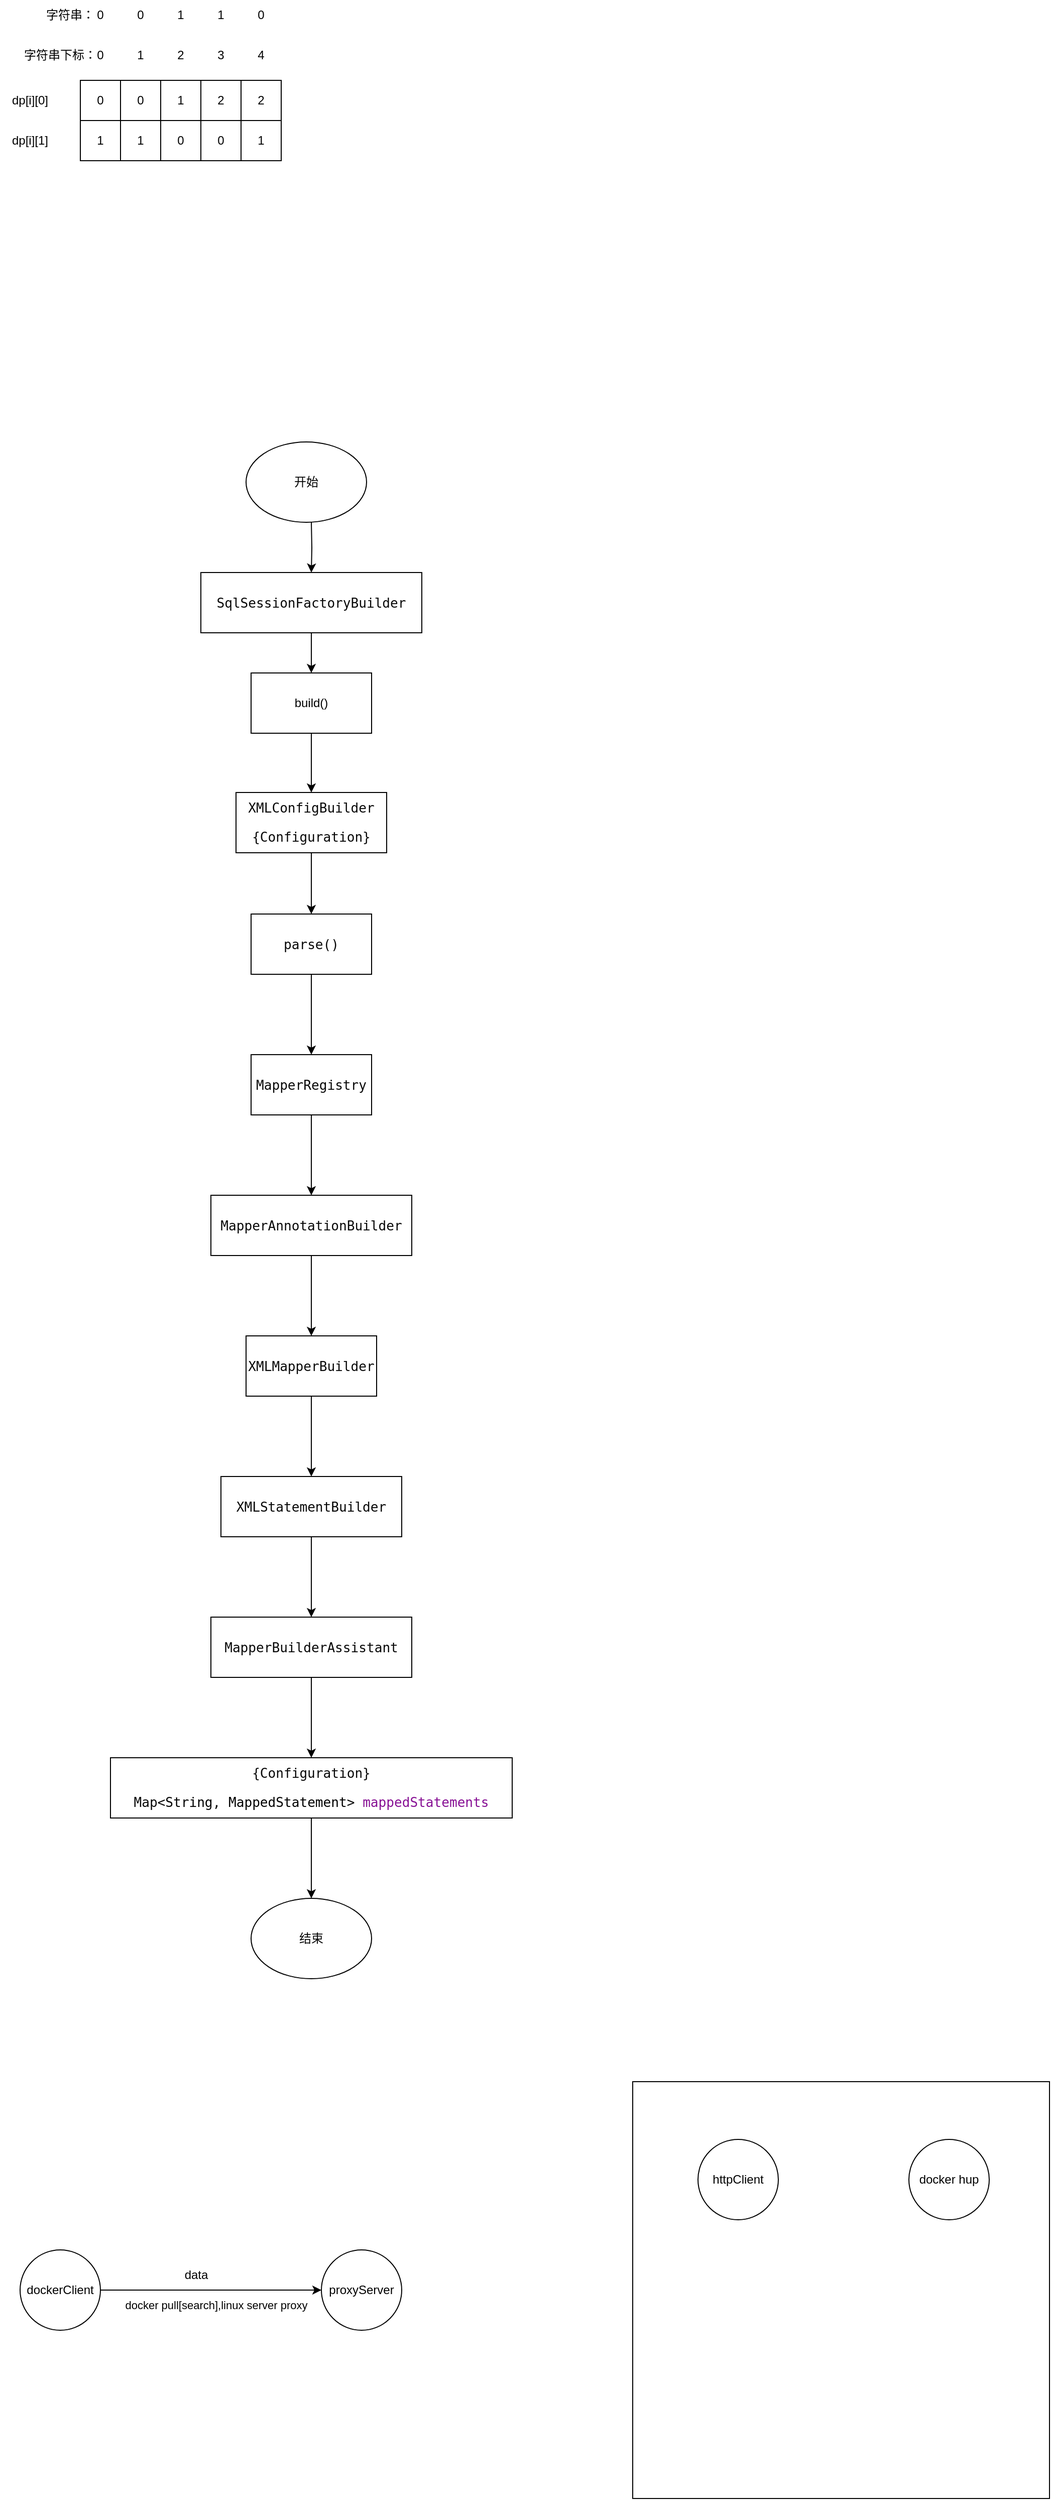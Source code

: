 <mxfile version="24.8.6">
  <diagram name="第 1 页" id="EwZEro1I0RQj5z0Lb-oY">
    <mxGraphModel dx="1050" dy="565" grid="1" gridSize="10" guides="1" tooltips="1" connect="1" arrows="1" fold="1" page="1" pageScale="1" pageWidth="827" pageHeight="1169" math="0" shadow="0">
      <root>
        <mxCell id="0" />
        <mxCell id="1" parent="0" />
        <mxCell id="D62xVc0FRzon4qnq8THJ-23" value="" style="whiteSpace=wrap;html=1;aspect=fixed;" vertex="1" parent="1">
          <mxGeometry x="650" y="2392.5" width="415" height="415" as="geometry" />
        </mxCell>
        <mxCell id="FbIq0hwUkpmo_NCt-8us-2" value="0" style="rounded=0;whiteSpace=wrap;html=1;" parent="1" vertex="1">
          <mxGeometry x="100" y="400" width="40" height="40" as="geometry" />
        </mxCell>
        <mxCell id="FbIq0hwUkpmo_NCt-8us-3" value="0" style="rounded=0;whiteSpace=wrap;html=1;" parent="1" vertex="1">
          <mxGeometry x="140" y="400" width="40" height="40" as="geometry" />
        </mxCell>
        <mxCell id="FbIq0hwUkpmo_NCt-8us-4" value="1" style="rounded=0;whiteSpace=wrap;html=1;" parent="1" vertex="1">
          <mxGeometry x="180" y="400" width="40" height="40" as="geometry" />
        </mxCell>
        <mxCell id="FbIq0hwUkpmo_NCt-8us-5" value="2" style="rounded=0;whiteSpace=wrap;html=1;" parent="1" vertex="1">
          <mxGeometry x="220" y="400" width="40" height="40" as="geometry" />
        </mxCell>
        <mxCell id="FbIq0hwUkpmo_NCt-8us-6" value="1" style="rounded=0;whiteSpace=wrap;html=1;" parent="1" vertex="1">
          <mxGeometry x="100" y="440" width="40" height="40" as="geometry" />
        </mxCell>
        <mxCell id="FbIq0hwUkpmo_NCt-8us-7" value="1" style="rounded=0;whiteSpace=wrap;html=1;" parent="1" vertex="1">
          <mxGeometry x="140" y="440" width="40" height="40" as="geometry" />
        </mxCell>
        <mxCell id="FbIq0hwUkpmo_NCt-8us-8" value="0" style="rounded=0;whiteSpace=wrap;html=1;" parent="1" vertex="1">
          <mxGeometry x="180" y="440" width="40" height="40" as="geometry" />
        </mxCell>
        <mxCell id="FbIq0hwUkpmo_NCt-8us-9" value="dp[i][0]" style="text;html=1;strokeColor=none;fillColor=none;align=center;verticalAlign=middle;whiteSpace=wrap;rounded=0;" parent="1" vertex="1">
          <mxGeometry x="20" y="405" width="60" height="30" as="geometry" />
        </mxCell>
        <mxCell id="FbIq0hwUkpmo_NCt-8us-10" value="0" style="text;html=1;strokeColor=none;fillColor=none;align=center;verticalAlign=middle;whiteSpace=wrap;rounded=0;" parent="1" vertex="1">
          <mxGeometry x="90" y="360" width="60" height="30" as="geometry" />
        </mxCell>
        <mxCell id="FbIq0hwUkpmo_NCt-8us-11" value="1" style="text;html=1;strokeColor=none;fillColor=none;align=center;verticalAlign=middle;whiteSpace=wrap;rounded=0;" parent="1" vertex="1">
          <mxGeometry x="130" y="360" width="60" height="30" as="geometry" />
        </mxCell>
        <mxCell id="FbIq0hwUkpmo_NCt-8us-12" value="2" style="text;html=1;strokeColor=none;fillColor=none;align=center;verticalAlign=middle;whiteSpace=wrap;rounded=0;" parent="1" vertex="1">
          <mxGeometry x="170" y="360" width="60" height="30" as="geometry" />
        </mxCell>
        <mxCell id="FbIq0hwUkpmo_NCt-8us-13" value="3" style="text;html=1;strokeColor=none;fillColor=none;align=center;verticalAlign=middle;whiteSpace=wrap;rounded=0;" parent="1" vertex="1">
          <mxGeometry x="210" y="360" width="60" height="30" as="geometry" />
        </mxCell>
        <mxCell id="FbIq0hwUkpmo_NCt-8us-14" value="1" style="rounded=0;whiteSpace=wrap;html=1;" parent="1" vertex="1">
          <mxGeometry x="260" y="440" width="40" height="40" as="geometry" />
        </mxCell>
        <mxCell id="FbIq0hwUkpmo_NCt-8us-15" value="0" style="rounded=0;whiteSpace=wrap;html=1;" parent="1" vertex="1">
          <mxGeometry x="220" y="440" width="40" height="40" as="geometry" />
        </mxCell>
        <mxCell id="FbIq0hwUkpmo_NCt-8us-16" value="4" style="text;html=1;strokeColor=none;fillColor=none;align=center;verticalAlign=middle;whiteSpace=wrap;rounded=0;" parent="1" vertex="1">
          <mxGeometry x="250" y="360" width="60" height="30" as="geometry" />
        </mxCell>
        <mxCell id="FbIq0hwUkpmo_NCt-8us-17" value="2" style="rounded=0;whiteSpace=wrap;html=1;" parent="1" vertex="1">
          <mxGeometry x="260" y="400" width="40" height="40" as="geometry" />
        </mxCell>
        <mxCell id="FbIq0hwUkpmo_NCt-8us-18" value="dp[i][1]" style="text;html=1;strokeColor=none;fillColor=none;align=center;verticalAlign=middle;whiteSpace=wrap;rounded=0;" parent="1" vertex="1">
          <mxGeometry x="20" y="445" width="60" height="30" as="geometry" />
        </mxCell>
        <mxCell id="FbIq0hwUkpmo_NCt-8us-19" value="字符串下标：" style="text;html=1;strokeColor=none;fillColor=none;align=center;verticalAlign=middle;whiteSpace=wrap;rounded=0;" parent="1" vertex="1">
          <mxGeometry x="40" y="360" width="80" height="30" as="geometry" />
        </mxCell>
        <mxCell id="yXeBYbwdA5rtl3NwEUNn-1" value="字符串：" style="text;html=1;strokeColor=none;fillColor=none;align=center;verticalAlign=middle;whiteSpace=wrap;rounded=0;" parent="1" vertex="1">
          <mxGeometry x="50" y="320" width="80" height="30" as="geometry" />
        </mxCell>
        <mxCell id="yXeBYbwdA5rtl3NwEUNn-2" value="0" style="text;html=1;strokeColor=none;fillColor=none;align=center;verticalAlign=middle;whiteSpace=wrap;rounded=0;" parent="1" vertex="1">
          <mxGeometry x="90" y="320" width="60" height="30" as="geometry" />
        </mxCell>
        <mxCell id="yXeBYbwdA5rtl3NwEUNn-3" value="0" style="text;html=1;strokeColor=none;fillColor=none;align=center;verticalAlign=middle;whiteSpace=wrap;rounded=0;" parent="1" vertex="1">
          <mxGeometry x="130" y="320" width="60" height="30" as="geometry" />
        </mxCell>
        <mxCell id="yXeBYbwdA5rtl3NwEUNn-4" value="1" style="text;html=1;strokeColor=none;fillColor=none;align=center;verticalAlign=middle;whiteSpace=wrap;rounded=0;" parent="1" vertex="1">
          <mxGeometry x="170" y="320" width="60" height="30" as="geometry" />
        </mxCell>
        <mxCell id="yXeBYbwdA5rtl3NwEUNn-5" value="1" style="text;html=1;strokeColor=none;fillColor=none;align=center;verticalAlign=middle;whiteSpace=wrap;rounded=0;" parent="1" vertex="1">
          <mxGeometry x="210" y="320" width="60" height="30" as="geometry" />
        </mxCell>
        <mxCell id="yXeBYbwdA5rtl3NwEUNn-6" value="0" style="text;html=1;strokeColor=none;fillColor=none;align=center;verticalAlign=middle;whiteSpace=wrap;rounded=0;" parent="1" vertex="1">
          <mxGeometry x="250" y="320" width="60" height="30" as="geometry" />
        </mxCell>
        <mxCell id="-tfXJFkTDQrb9iP7ucbI-1" value="" style="edgeStyle=orthogonalEdgeStyle;rounded=0;orthogonalLoop=1;jettySize=auto;html=1;" parent="1" target="-tfXJFkTDQrb9iP7ucbI-3" edge="1">
          <mxGeometry relative="1" as="geometry">
            <mxPoint x="330" y="840" as="sourcePoint" />
          </mxGeometry>
        </mxCell>
        <mxCell id="-tfXJFkTDQrb9iP7ucbI-2" value="" style="edgeStyle=orthogonalEdgeStyle;rounded=0;orthogonalLoop=1;jettySize=auto;html=1;" parent="1" source="-tfXJFkTDQrb9iP7ucbI-3" target="-tfXJFkTDQrb9iP7ucbI-5" edge="1">
          <mxGeometry relative="1" as="geometry" />
        </mxCell>
        <mxCell id="-tfXJFkTDQrb9iP7ucbI-3" value="&lt;div style=&quot;background-color:#ffffff;color:#080808&quot;&gt;&lt;pre style=&quot;font-family:&#39;JetBrains Mono&#39;,monospace;font-size:9.8pt;&quot;&gt;SqlSessionFactoryBuilder&lt;/pre&gt;&lt;/div&gt;" style="whiteSpace=wrap;html=1;" parent="1" vertex="1">
          <mxGeometry x="220" y="890" width="220" height="60" as="geometry" />
        </mxCell>
        <mxCell id="-tfXJFkTDQrb9iP7ucbI-4" value="" style="edgeStyle=orthogonalEdgeStyle;rounded=0;orthogonalLoop=1;jettySize=auto;html=1;" parent="1" source="-tfXJFkTDQrb9iP7ucbI-5" target="-tfXJFkTDQrb9iP7ucbI-7" edge="1">
          <mxGeometry relative="1" as="geometry" />
        </mxCell>
        <mxCell id="-tfXJFkTDQrb9iP7ucbI-5" value="build()" style="whiteSpace=wrap;html=1;" parent="1" vertex="1">
          <mxGeometry x="270" y="990" width="120" height="60" as="geometry" />
        </mxCell>
        <mxCell id="-tfXJFkTDQrb9iP7ucbI-6" value="" style="edgeStyle=orthogonalEdgeStyle;rounded=0;orthogonalLoop=1;jettySize=auto;html=1;" parent="1" source="-tfXJFkTDQrb9iP7ucbI-7" target="-tfXJFkTDQrb9iP7ucbI-9" edge="1">
          <mxGeometry relative="1" as="geometry" />
        </mxCell>
        <mxCell id="-tfXJFkTDQrb9iP7ucbI-7" value="&lt;div style=&quot;background-color:#ffffff;color:#080808&quot;&gt;&lt;pre style=&quot;font-family:&#39;JetBrains Mono&#39;,monospace;font-size:9.8pt;&quot;&gt;XMLConfigBuilder&lt;/pre&gt;&lt;pre style=&quot;font-family:&#39;JetBrains Mono&#39;,monospace;font-size:9.8pt;&quot;&gt;{Configuration}&lt;/pre&gt;&lt;/div&gt;" style="whiteSpace=wrap;html=1;" parent="1" vertex="1">
          <mxGeometry x="255" y="1109" width="150" height="60" as="geometry" />
        </mxCell>
        <mxCell id="-tfXJFkTDQrb9iP7ucbI-8" value="" style="edgeStyle=orthogonalEdgeStyle;rounded=0;orthogonalLoop=1;jettySize=auto;html=1;" parent="1" source="-tfXJFkTDQrb9iP7ucbI-9" target="-tfXJFkTDQrb9iP7ucbI-11" edge="1">
          <mxGeometry relative="1" as="geometry" />
        </mxCell>
        <mxCell id="-tfXJFkTDQrb9iP7ucbI-9" value="&lt;div style=&quot;background-color:#ffffff;color:#080808&quot;&gt;&lt;pre style=&quot;font-family:&#39;JetBrains Mono&#39;,monospace;font-size:9.8pt;&quot;&gt;parse()&lt;/pre&gt;&lt;/div&gt;" style="whiteSpace=wrap;html=1;" parent="1" vertex="1">
          <mxGeometry x="270" y="1230" width="120" height="60" as="geometry" />
        </mxCell>
        <mxCell id="-tfXJFkTDQrb9iP7ucbI-10" value="" style="edgeStyle=orthogonalEdgeStyle;rounded=0;orthogonalLoop=1;jettySize=auto;html=1;" parent="1" source="-tfXJFkTDQrb9iP7ucbI-11" target="-tfXJFkTDQrb9iP7ucbI-13" edge="1">
          <mxGeometry relative="1" as="geometry" />
        </mxCell>
        <mxCell id="-tfXJFkTDQrb9iP7ucbI-11" value="&lt;div style=&quot;background-color:#ffffff;color:#080808&quot;&gt;&lt;pre style=&quot;font-family:&#39;JetBrains Mono&#39;,monospace;font-size:9.8pt;&quot;&gt;MapperRegistry&lt;/pre&gt;&lt;/div&gt;" style="whiteSpace=wrap;html=1;" parent="1" vertex="1">
          <mxGeometry x="270" y="1370" width="120" height="60" as="geometry" />
        </mxCell>
        <mxCell id="-tfXJFkTDQrb9iP7ucbI-12" value="" style="edgeStyle=orthogonalEdgeStyle;rounded=0;orthogonalLoop=1;jettySize=auto;html=1;" parent="1" source="-tfXJFkTDQrb9iP7ucbI-13" target="-tfXJFkTDQrb9iP7ucbI-15" edge="1">
          <mxGeometry relative="1" as="geometry" />
        </mxCell>
        <mxCell id="-tfXJFkTDQrb9iP7ucbI-13" value="&lt;div style=&quot;background-color:#ffffff;color:#080808&quot;&gt;&lt;pre style=&quot;font-family:&#39;JetBrains Mono&#39;,monospace;font-size:9.8pt;&quot;&gt;MapperAnnotationBuilder&lt;/pre&gt;&lt;/div&gt;" style="whiteSpace=wrap;html=1;" parent="1" vertex="1">
          <mxGeometry x="230" y="1510" width="200" height="60" as="geometry" />
        </mxCell>
        <mxCell id="-tfXJFkTDQrb9iP7ucbI-14" value="" style="edgeStyle=orthogonalEdgeStyle;rounded=0;orthogonalLoop=1;jettySize=auto;html=1;" parent="1" source="-tfXJFkTDQrb9iP7ucbI-15" target="-tfXJFkTDQrb9iP7ucbI-16" edge="1">
          <mxGeometry relative="1" as="geometry" />
        </mxCell>
        <mxCell id="-tfXJFkTDQrb9iP7ucbI-15" value="&lt;div style=&quot;background-color:#ffffff;color:#080808&quot;&gt;&lt;pre style=&quot;font-family:&#39;JetBrains Mono&#39;,monospace;font-size:9.8pt;&quot;&gt;XMLMapperBuilder&lt;/pre&gt;&lt;/div&gt;" style="whiteSpace=wrap;html=1;" parent="1" vertex="1">
          <mxGeometry x="265" y="1650" width="130" height="60" as="geometry" />
        </mxCell>
        <mxCell id="-tfXJFkTDQrb9iP7ucbI-19" value="" style="edgeStyle=orthogonalEdgeStyle;rounded=0;orthogonalLoop=1;jettySize=auto;html=1;" parent="1" source="-tfXJFkTDQrb9iP7ucbI-16" target="-tfXJFkTDQrb9iP7ucbI-18" edge="1">
          <mxGeometry relative="1" as="geometry" />
        </mxCell>
        <mxCell id="-tfXJFkTDQrb9iP7ucbI-16" value="&lt;div style=&quot;background-color:#ffffff;color:#080808&quot;&gt;&lt;pre style=&quot;font-family:&#39;JetBrains Mono&#39;,monospace;font-size:9.8pt;&quot;&gt;XMLStatementBuilder&lt;/pre&gt;&lt;/div&gt;" style="whiteSpace=wrap;html=1;" parent="1" vertex="1">
          <mxGeometry x="240" y="1790" width="180" height="60" as="geometry" />
        </mxCell>
        <mxCell id="-tfXJFkTDQrb9iP7ucbI-17" value="开始" style="ellipse;whiteSpace=wrap;html=1;" parent="1" vertex="1">
          <mxGeometry x="265" y="760" width="120" height="80" as="geometry" />
        </mxCell>
        <mxCell id="-tfXJFkTDQrb9iP7ucbI-21" value="" style="edgeStyle=orthogonalEdgeStyle;rounded=0;orthogonalLoop=1;jettySize=auto;html=1;" parent="1" source="-tfXJFkTDQrb9iP7ucbI-18" target="-tfXJFkTDQrb9iP7ucbI-20" edge="1">
          <mxGeometry relative="1" as="geometry" />
        </mxCell>
        <mxCell id="-tfXJFkTDQrb9iP7ucbI-18" value="&lt;div style=&quot;background-color:#ffffff;color:#080808&quot;&gt;&lt;pre style=&quot;font-family:&#39;JetBrains Mono&#39;,monospace;font-size:9.8pt;&quot;&gt;MapperBuilderAssistant&lt;/pre&gt;&lt;/div&gt;" style="whiteSpace=wrap;html=1;" parent="1" vertex="1">
          <mxGeometry x="230" y="1930" width="200" height="60" as="geometry" />
        </mxCell>
        <mxCell id="-tfXJFkTDQrb9iP7ucbI-24" style="edgeStyle=orthogonalEdgeStyle;rounded=0;orthogonalLoop=1;jettySize=auto;html=1;exitX=0.5;exitY=1;exitDx=0;exitDy=0;entryX=0.5;entryY=0;entryDx=0;entryDy=0;" parent="1" source="-tfXJFkTDQrb9iP7ucbI-20" target="-tfXJFkTDQrb9iP7ucbI-22" edge="1">
          <mxGeometry relative="1" as="geometry" />
        </mxCell>
        <mxCell id="-tfXJFkTDQrb9iP7ucbI-20" value="&lt;div style=&quot;background-color:#ffffff;color:#080808&quot;&gt;&lt;pre style=&quot;font-family:&#39;JetBrains Mono&#39;,monospace;font-size:9.8pt;&quot;&gt;&lt;pre style=&quot;border-color: var(--border-color); font-family: &amp;quot;JetBrains Mono&amp;quot;, monospace; font-size: 9.8pt;&quot;&gt;{Configuration}&lt;/pre&gt;&lt;/pre&gt;&lt;pre style=&quot;font-family:&#39;JetBrains Mono&#39;,monospace;font-size:9.8pt;&quot;&gt;Map&amp;lt;&lt;span style=&quot;color:#000000;&quot;&gt;String&lt;/span&gt;, &lt;span style=&quot;color:#000000;&quot;&gt;MappedStatement&lt;/span&gt;&amp;gt; &lt;span style=&quot;color:#871094;&quot;&gt;mappedStatements&lt;/span&gt;&lt;/pre&gt;&lt;/div&gt;" style="whiteSpace=wrap;html=1;" parent="1" vertex="1">
          <mxGeometry x="130" y="2070" width="400" height="60" as="geometry" />
        </mxCell>
        <mxCell id="-tfXJFkTDQrb9iP7ucbI-22" value="结束" style="ellipse;whiteSpace=wrap;html=1;" parent="1" vertex="1">
          <mxGeometry x="270" y="2210" width="120" height="80" as="geometry" />
        </mxCell>
        <mxCell id="D62xVc0FRzon4qnq8THJ-1" value="proxyServer" style="ellipse;whiteSpace=wrap;html=1;aspect=fixed;" vertex="1" parent="1">
          <mxGeometry x="340" y="2560" width="80" height="80" as="geometry" />
        </mxCell>
        <mxCell id="D62xVc0FRzon4qnq8THJ-3" style="edgeStyle=orthogonalEdgeStyle;rounded=0;orthogonalLoop=1;jettySize=auto;html=1;exitX=1;exitY=0.5;exitDx=0;exitDy=0;entryX=0;entryY=0.5;entryDx=0;entryDy=0;" edge="1" parent="1" source="D62xVc0FRzon4qnq8THJ-2" target="D62xVc0FRzon4qnq8THJ-1">
          <mxGeometry relative="1" as="geometry" />
        </mxCell>
        <mxCell id="D62xVc0FRzon4qnq8THJ-2" value="dockerClient" style="ellipse;whiteSpace=wrap;html=1;aspect=fixed;" vertex="1" parent="1">
          <mxGeometry x="40" y="2560" width="80" height="80" as="geometry" />
        </mxCell>
        <mxCell id="D62xVc0FRzon4qnq8THJ-5" value="httpClient" style="ellipse;whiteSpace=wrap;html=1;aspect=fixed;" vertex="1" parent="1">
          <mxGeometry x="715" y="2450" width="80" height="80" as="geometry" />
        </mxCell>
        <mxCell id="D62xVc0FRzon4qnq8THJ-8" value="docker hup" style="ellipse;whiteSpace=wrap;html=1;aspect=fixed;" vertex="1" parent="1">
          <mxGeometry x="925" y="2450" width="80" height="80" as="geometry" />
        </mxCell>
        <mxCell id="D62xVc0FRzon4qnq8THJ-17" value="&lt;span style=&quot;font-size: 11px; background-color: rgb(255, 255, 255);&quot;&gt;docker pull[search],linux server proxy&lt;/span&gt;" style="text;html=1;align=center;verticalAlign=middle;resizable=0;points=[];autosize=1;strokeColor=none;fillColor=none;" vertex="1" parent="1">
          <mxGeometry x="130" y="2600" width="210" height="30" as="geometry" />
        </mxCell>
        <mxCell id="D62xVc0FRzon4qnq8THJ-18" value="data" style="text;html=1;align=center;verticalAlign=middle;resizable=0;points=[];autosize=1;strokeColor=none;fillColor=none;" vertex="1" parent="1">
          <mxGeometry x="190" y="2570" width="50" height="30" as="geometry" />
        </mxCell>
      </root>
    </mxGraphModel>
  </diagram>
</mxfile>
